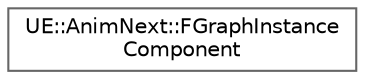 digraph "Graphical Class Hierarchy"
{
 // INTERACTIVE_SVG=YES
 // LATEX_PDF_SIZE
  bgcolor="transparent";
  edge [fontname=Helvetica,fontsize=10,labelfontname=Helvetica,labelfontsize=10];
  node [fontname=Helvetica,fontsize=10,shape=box,height=0.2,width=0.4];
  rankdir="LR";
  Node0 [id="Node000000",label="UE::AnimNext::FGraphInstance\lComponent",height=0.2,width=0.4,color="grey40", fillcolor="white", style="filled",URL="$df/de5/structUE_1_1AnimNext_1_1FGraphInstanceComponent.html",tooltip="FGraphInstanceComponent."];
}
